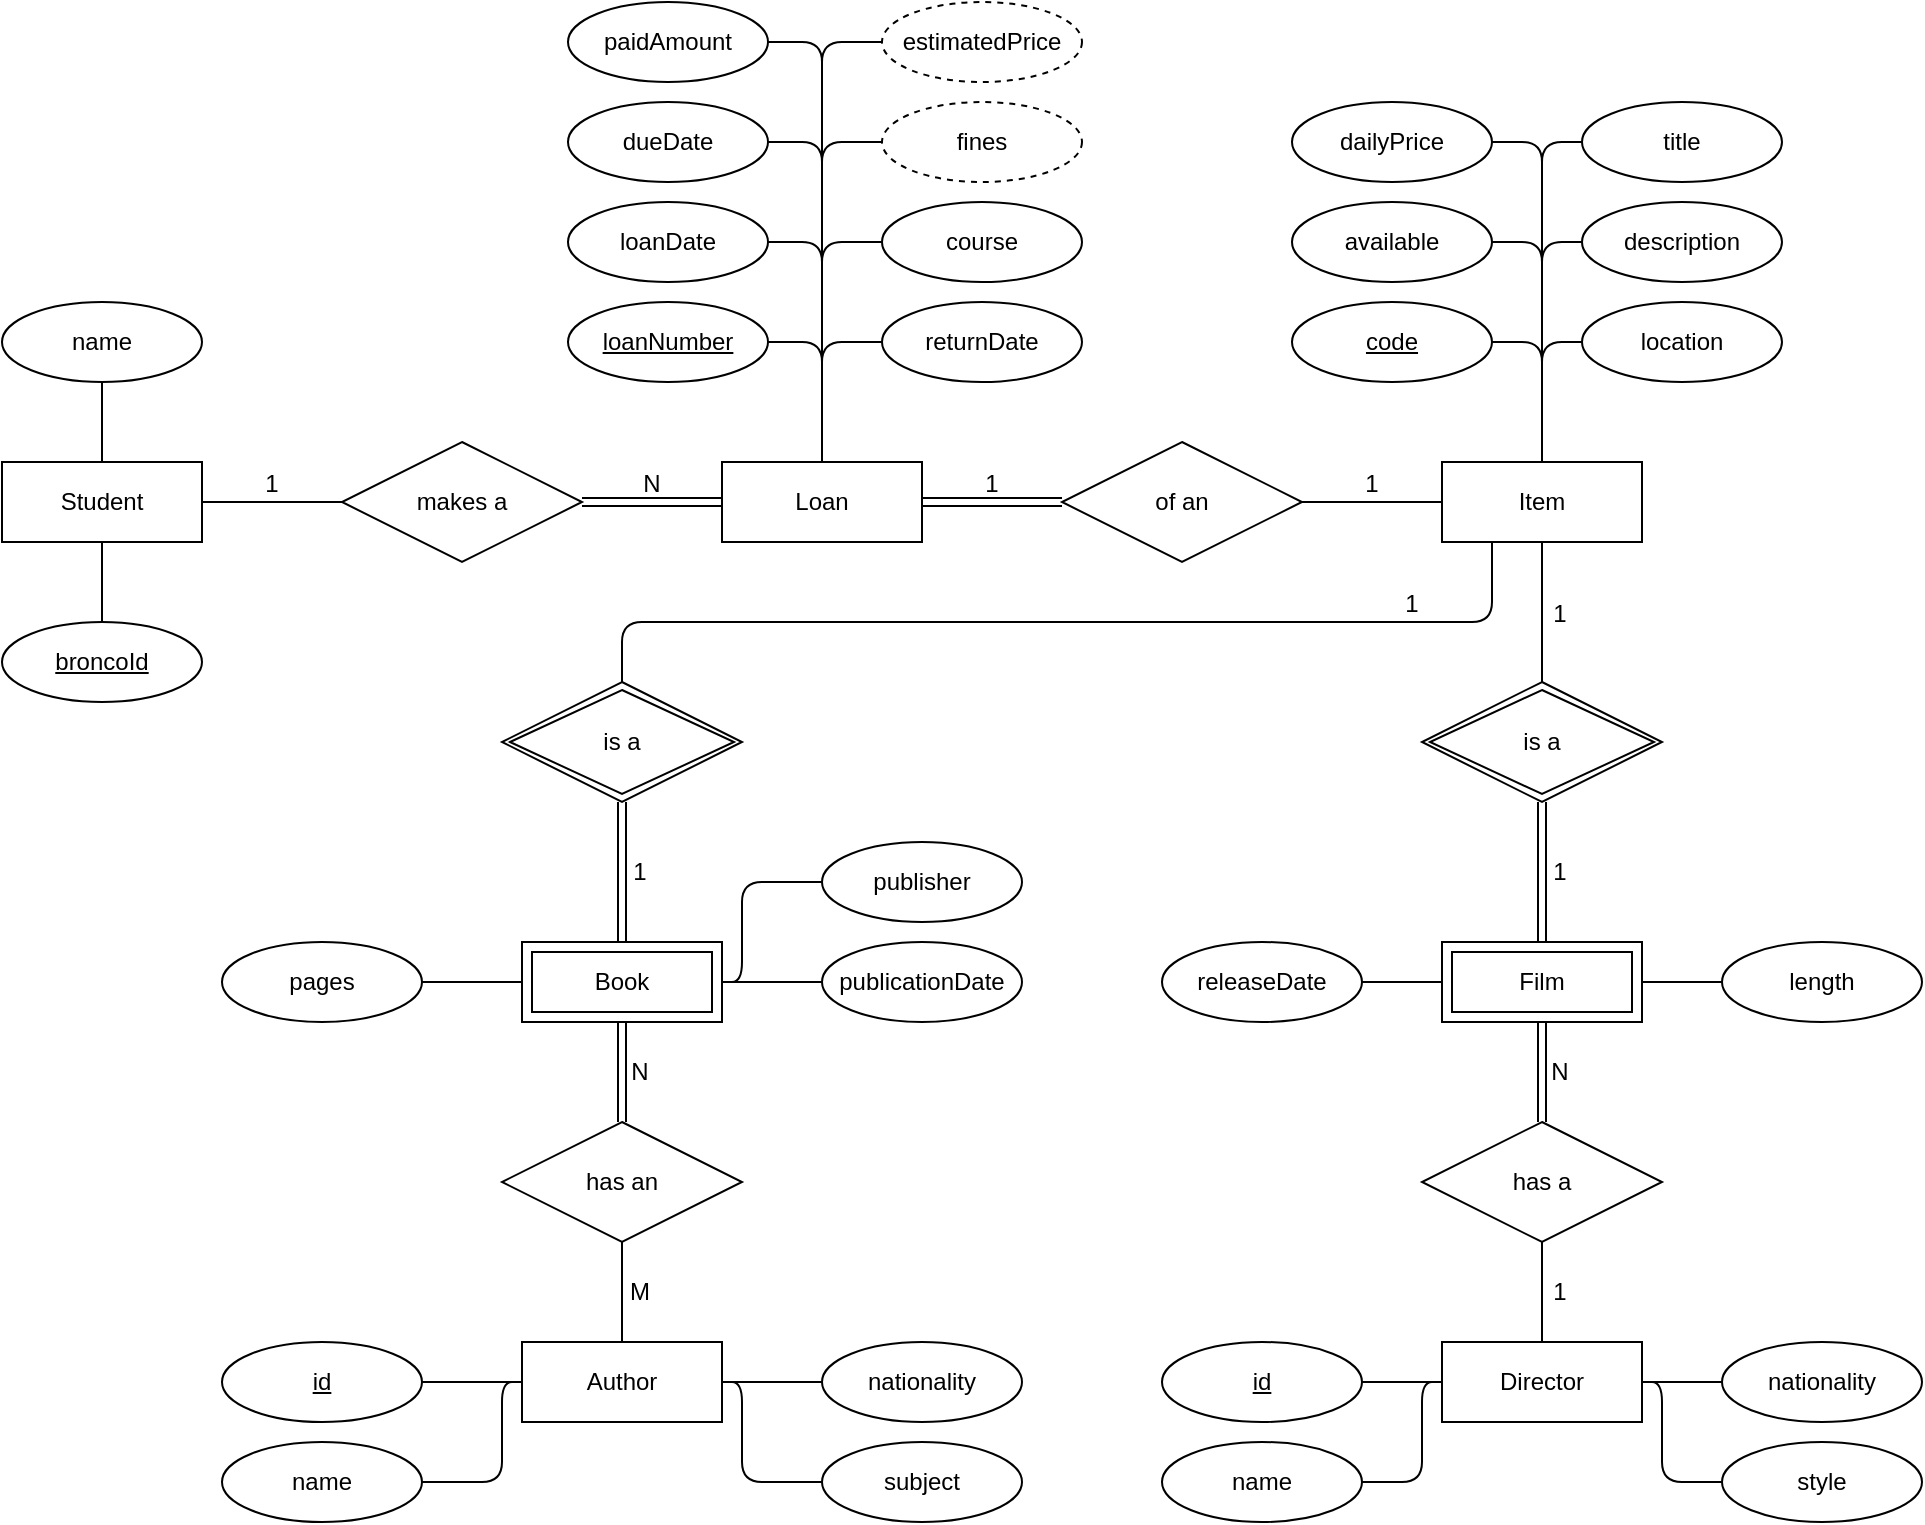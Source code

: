 <mxfile>
    <diagram id="J_V5nQeM4h36HRtE9eO1" name="Page-1">
        <mxGraphModel dx="1463" dy="2173" grid="1" gridSize="10" guides="1" tooltips="1" connect="1" arrows="1" fold="1" page="1" pageScale="1" pageWidth="850" pageHeight="1100" math="0" shadow="0">
            <root>
                <mxCell id="0"/>
                <mxCell id="1" parent="0"/>
                <mxCell id="6" style="edgeStyle=none;html=1;endArrow=none;endFill=0;" parent="1" source="2" target="3" edge="1">
                    <mxGeometry relative="1" as="geometry"/>
                </mxCell>
                <mxCell id="9" style="edgeStyle=none;html=1;endArrow=none;endFill=0;" parent="1" source="2" target="5" edge="1">
                    <mxGeometry relative="1" as="geometry"/>
                </mxCell>
                <mxCell id="36" style="edgeStyle=none;html=1;entryX=0;entryY=0.5;entryDx=0;entryDy=0;endArrow=none;endFill=0;" parent="1" source="2" target="35" edge="1">
                    <mxGeometry relative="1" as="geometry"/>
                </mxCell>
                <mxCell id="2" value="Student" style="whiteSpace=wrap;html=1;align=center;" parent="1" vertex="1">
                    <mxGeometry x="40" y="160" width="100" height="40" as="geometry"/>
                </mxCell>
                <mxCell id="3" value="name" style="ellipse;whiteSpace=wrap;html=1;align=center;" parent="1" vertex="1">
                    <mxGeometry x="40" y="80" width="100" height="40" as="geometry"/>
                </mxCell>
                <mxCell id="5" value="broncoId" style="ellipse;whiteSpace=wrap;html=1;align=center;fontStyle=4;" parent="1" vertex="1">
                    <mxGeometry x="40" y="240" width="100" height="40" as="geometry"/>
                </mxCell>
                <mxCell id="39" style="edgeStyle=none;html=1;endArrow=none;endFill=0;" parent="1" source="10" target="16" edge="1">
                    <mxGeometry relative="1" as="geometry">
                        <Array as="points">
                            <mxPoint x="450" y="-50"/>
                        </Array>
                    </mxGeometry>
                </mxCell>
                <mxCell id="59" style="edgeStyle=none;html=1;entryX=0;entryY=0.5;entryDx=0;entryDy=0;endArrow=none;endFill=0;shape=link;" parent="1" source="10" target="46" edge="1">
                    <mxGeometry relative="1" as="geometry"/>
                </mxCell>
                <mxCell id="10" value="Loan" style="whiteSpace=wrap;html=1;align=center;" parent="1" vertex="1">
                    <mxGeometry x="400" y="160" width="100" height="40" as="geometry"/>
                </mxCell>
                <mxCell id="40" style="edgeStyle=none;html=1;endArrow=none;endFill=0;" parent="1" source="11" edge="1">
                    <mxGeometry relative="1" as="geometry">
                        <mxPoint x="450" y="160" as="targetPoint"/>
                        <Array as="points">
                            <mxPoint x="450" y="100"/>
                        </Array>
                    </mxGeometry>
                </mxCell>
                <mxCell id="11" value="loanNumber" style="ellipse;whiteSpace=wrap;html=1;align=center;fontStyle=4;" parent="1" vertex="1">
                    <mxGeometry x="323" y="80" width="100" height="40" as="geometry"/>
                </mxCell>
                <mxCell id="44" style="edgeStyle=none;html=1;endArrow=none;endFill=0;" parent="1" source="12" edge="1">
                    <mxGeometry relative="1" as="geometry">
                        <mxPoint x="450" y="160" as="targetPoint"/>
                        <Array as="points">
                            <mxPoint x="450"/>
                        </Array>
                    </mxGeometry>
                </mxCell>
                <mxCell id="12" value="dueDate" style="ellipse;whiteSpace=wrap;html=1;align=center;" parent="1" vertex="1">
                    <mxGeometry x="323" y="-20" width="100" height="40" as="geometry"/>
                </mxCell>
                <mxCell id="43" style="edgeStyle=none;html=1;endArrow=none;endFill=0;" parent="1" source="13" edge="1">
                    <mxGeometry relative="1" as="geometry">
                        <mxPoint x="450" y="160" as="targetPoint"/>
                        <Array as="points">
                            <mxPoint x="450" y="50"/>
                        </Array>
                    </mxGeometry>
                </mxCell>
                <mxCell id="13" value="loanDate" style="ellipse;whiteSpace=wrap;html=1;align=center;" parent="1" vertex="1">
                    <mxGeometry x="323" y="30" width="100" height="40" as="geometry"/>
                </mxCell>
                <mxCell id="41" style="edgeStyle=none;html=1;entryX=0.5;entryY=0;entryDx=0;entryDy=0;endArrow=none;endFill=0;" parent="1" source="14" target="10" edge="1">
                    <mxGeometry relative="1" as="geometry">
                        <Array as="points">
                            <mxPoint x="450" y="100"/>
                        </Array>
                    </mxGeometry>
                </mxCell>
                <mxCell id="14" value="returnDate" style="ellipse;whiteSpace=wrap;html=1;align=center;" parent="1" vertex="1">
                    <mxGeometry x="480" y="80" width="100" height="40" as="geometry"/>
                </mxCell>
                <mxCell id="42" style="edgeStyle=none;html=1;entryX=0.5;entryY=0;entryDx=0;entryDy=0;endArrow=none;endFill=0;" parent="1" source="15" target="10" edge="1">
                    <mxGeometry relative="1" as="geometry">
                        <Array as="points">
                            <mxPoint x="450" y="50"/>
                        </Array>
                    </mxGeometry>
                </mxCell>
                <mxCell id="15" value="course" style="ellipse;whiteSpace=wrap;html=1;align=center;" parent="1" vertex="1">
                    <mxGeometry x="480" y="30" width="100" height="40" as="geometry"/>
                </mxCell>
                <mxCell id="16" value="estimatedPrice" style="ellipse;whiteSpace=wrap;html=1;align=center;dashed=1;" parent="1" vertex="1">
                    <mxGeometry x="480" y="-70" width="100" height="40" as="geometry"/>
                </mxCell>
                <mxCell id="45" style="edgeStyle=none;html=1;endArrow=none;endFill=0;" parent="1" source="17" edge="1">
                    <mxGeometry relative="1" as="geometry">
                        <mxPoint x="450" y="160" as="targetPoint"/>
                        <Array as="points">
                            <mxPoint x="450"/>
                        </Array>
                    </mxGeometry>
                </mxCell>
                <mxCell id="17" value="fines" style="ellipse;whiteSpace=wrap;html=1;align=center;dashed=1;" parent="1" vertex="1">
                    <mxGeometry x="480" y="-20" width="100" height="40" as="geometry"/>
                </mxCell>
                <mxCell id="89" style="edgeStyle=none;html=1;entryX=0;entryY=0.5;entryDx=0;entryDy=0;endArrow=none;endFill=0;" parent="1" source="19" target="22" edge="1">
                    <mxGeometry relative="1" as="geometry"/>
                </mxCell>
                <mxCell id="91" style="edgeStyle=none;html=1;entryX=0;entryY=0.5;entryDx=0;entryDy=0;endArrow=none;endFill=0;" parent="1" source="19" target="23" edge="1">
                    <mxGeometry relative="1" as="geometry">
                        <Array as="points">
                            <mxPoint x="410" y="620"/>
                            <mxPoint x="410" y="670"/>
                        </Array>
                    </mxGeometry>
                </mxCell>
                <mxCell id="19" value="Author" style="whiteSpace=wrap;html=1;align=center;" parent="1" vertex="1">
                    <mxGeometry x="300" y="600" width="100" height="40" as="geometry"/>
                </mxCell>
                <mxCell id="84" style="edgeStyle=none;html=1;endArrow=none;endFill=0;" parent="1" source="20" target="25" edge="1">
                    <mxGeometry relative="1" as="geometry"/>
                </mxCell>
                <mxCell id="85" style="edgeStyle=none;html=1;endArrow=none;endFill=0;" parent="1" source="20" target="28" edge="1">
                    <mxGeometry relative="1" as="geometry"/>
                </mxCell>
                <mxCell id="86" style="edgeStyle=none;html=1;entryX=1;entryY=0.5;entryDx=0;entryDy=0;endArrow=none;endFill=0;" parent="1" source="20" target="24" edge="1">
                    <mxGeometry relative="1" as="geometry">
                        <Array as="points">
                            <mxPoint x="750" y="620"/>
                            <mxPoint x="750" y="670"/>
                        </Array>
                    </mxGeometry>
                </mxCell>
                <mxCell id="87" style="edgeStyle=none;html=1;entryX=0;entryY=0.5;entryDx=0;entryDy=0;endArrow=none;endFill=0;" parent="1" source="20" target="26" edge="1">
                    <mxGeometry relative="1" as="geometry">
                        <Array as="points">
                            <mxPoint x="870" y="620"/>
                            <mxPoint x="870" y="670"/>
                        </Array>
                    </mxGeometry>
                </mxCell>
                <mxCell id="20" value="Director" style="whiteSpace=wrap;html=1;align=center;" parent="1" vertex="1">
                    <mxGeometry x="760" y="600" width="100" height="40" as="geometry"/>
                </mxCell>
                <mxCell id="90" style="edgeStyle=none;html=1;entryX=0;entryY=0.5;entryDx=0;entryDy=0;endArrow=none;endFill=0;" parent="1" source="21" target="19" edge="1">
                    <mxGeometry relative="1" as="geometry">
                        <Array as="points">
                            <mxPoint x="290" y="670"/>
                            <mxPoint x="290" y="620"/>
                        </Array>
                    </mxGeometry>
                </mxCell>
                <mxCell id="21" value="name" style="ellipse;whiteSpace=wrap;html=1;align=center;" parent="1" vertex="1">
                    <mxGeometry x="150" y="650" width="100" height="40" as="geometry"/>
                </mxCell>
                <mxCell id="22" value="nationality" style="ellipse;whiteSpace=wrap;html=1;align=center;" parent="1" vertex="1">
                    <mxGeometry x="450" y="600" width="100" height="40" as="geometry"/>
                </mxCell>
                <mxCell id="23" value="subject" style="ellipse;whiteSpace=wrap;html=1;align=center;" parent="1" vertex="1">
                    <mxGeometry x="450" y="650" width="100" height="40" as="geometry"/>
                </mxCell>
                <mxCell id="24" value="name" style="ellipse;whiteSpace=wrap;html=1;align=center;" parent="1" vertex="1">
                    <mxGeometry x="620" y="650" width="100" height="40" as="geometry"/>
                </mxCell>
                <mxCell id="25" value="nationality" style="ellipse;whiteSpace=wrap;html=1;align=center;" parent="1" vertex="1">
                    <mxGeometry x="900" y="600" width="100" height="40" as="geometry"/>
                </mxCell>
                <mxCell id="26" value="style" style="ellipse;whiteSpace=wrap;html=1;align=center;" parent="1" vertex="1">
                    <mxGeometry x="900" y="650" width="100" height="40" as="geometry"/>
                </mxCell>
                <mxCell id="88" style="edgeStyle=none;html=1;endArrow=none;endFill=0;" parent="1" source="27" target="19" edge="1">
                    <mxGeometry relative="1" as="geometry"/>
                </mxCell>
                <mxCell id="27" value="id" style="ellipse;whiteSpace=wrap;html=1;align=center;fontStyle=4;" parent="1" vertex="1">
                    <mxGeometry x="150" y="600" width="100" height="40" as="geometry"/>
                </mxCell>
                <mxCell id="28" value="id" style="ellipse;whiteSpace=wrap;html=1;align=center;fontStyle=4;" parent="1" vertex="1">
                    <mxGeometry x="620" y="600" width="100" height="40" as="geometry"/>
                </mxCell>
                <mxCell id="53" style="edgeStyle=none;html=1;entryX=1;entryY=0.5;entryDx=0;entryDy=0;endArrow=none;endFill=0;" parent="1" source="30" target="47" edge="1">
                    <mxGeometry relative="1" as="geometry">
                        <Array as="points">
                            <mxPoint x="810" y="100"/>
                        </Array>
                    </mxGeometry>
                </mxCell>
                <mxCell id="54" style="edgeStyle=none;html=1;entryX=0;entryY=0.5;entryDx=0;entryDy=0;endArrow=none;endFill=0;" parent="1" source="30" target="51" edge="1">
                    <mxGeometry relative="1" as="geometry">
                        <Array as="points">
                            <mxPoint x="810" y="100"/>
                        </Array>
                    </mxGeometry>
                </mxCell>
                <mxCell id="30" value="Item" style="whiteSpace=wrap;html=1;align=center;" parent="1" vertex="1">
                    <mxGeometry x="760" y="160" width="100" height="40" as="geometry"/>
                </mxCell>
                <mxCell id="71" style="edgeStyle=none;html=1;entryX=0.5;entryY=1;entryDx=0;entryDy=0;endArrow=none;endFill=0;shape=link;" parent="1" source="33" target="68" edge="1">
                    <mxGeometry relative="1" as="geometry"/>
                </mxCell>
                <mxCell id="76" style="edgeStyle=none;html=1;entryX=0;entryY=0.5;entryDx=0;entryDy=0;endArrow=none;endFill=0;" parent="1" source="33" target="74" edge="1">
                    <mxGeometry relative="1" as="geometry"/>
                </mxCell>
                <mxCell id="77" style="edgeStyle=none;html=1;entryX=0;entryY=0.5;entryDx=0;entryDy=0;endArrow=none;endFill=0;" parent="1" source="33" target="73" edge="1">
                    <mxGeometry relative="1" as="geometry">
                        <Array as="points">
                            <mxPoint x="410" y="420"/>
                            <mxPoint x="410" y="370"/>
                        </Array>
                    </mxGeometry>
                </mxCell>
                <mxCell id="79" style="edgeStyle=none;html=1;endArrow=none;endFill=0;shape=link;" parent="1" source="33" target="78" edge="1">
                    <mxGeometry relative="1" as="geometry"/>
                </mxCell>
                <mxCell id="33" value="Book" style="shape=ext;margin=3;double=1;whiteSpace=wrap;html=1;align=center;" parent="1" vertex="1">
                    <mxGeometry x="300" y="400" width="100" height="40" as="geometry"/>
                </mxCell>
                <mxCell id="66" style="edgeStyle=none;html=1;endArrow=none;endFill=0;" parent="1" source="34" target="65" edge="1">
                    <mxGeometry relative="1" as="geometry"/>
                </mxCell>
                <mxCell id="67" style="edgeStyle=none;html=1;endArrow=none;endFill=0;" parent="1" source="34" target="64" edge="1">
                    <mxGeometry relative="1" as="geometry"/>
                </mxCell>
                <mxCell id="82" style="edgeStyle=none;html=1;endArrow=none;endFill=0;shape=link;" parent="1" source="34" target="81" edge="1">
                    <mxGeometry relative="1" as="geometry"/>
                </mxCell>
                <mxCell id="34" value="Film" style="shape=ext;margin=3;double=1;whiteSpace=wrap;html=1;align=center;" parent="1" vertex="1">
                    <mxGeometry x="760" y="400" width="100" height="40" as="geometry"/>
                </mxCell>
                <mxCell id="37" style="edgeStyle=none;html=1;endArrow=none;endFill=0;shape=link;" parent="1" source="35" target="10" edge="1">
                    <mxGeometry relative="1" as="geometry"/>
                </mxCell>
                <mxCell id="35" value="makes a" style="shape=rhombus;perimeter=rhombusPerimeter;whiteSpace=wrap;html=1;align=center;" parent="1" vertex="1">
                    <mxGeometry x="210" y="150" width="120" height="60" as="geometry"/>
                </mxCell>
                <mxCell id="60" style="edgeStyle=none;html=1;entryX=0;entryY=0.5;entryDx=0;entryDy=0;endArrow=none;endFill=0;" parent="1" source="46" target="30" edge="1">
                    <mxGeometry relative="1" as="geometry"/>
                </mxCell>
                <mxCell id="46" value="of an" style="shape=rhombus;perimeter=rhombusPerimeter;whiteSpace=wrap;html=1;align=center;" parent="1" vertex="1">
                    <mxGeometry x="570" y="150" width="120" height="60" as="geometry"/>
                </mxCell>
                <mxCell id="47" value="code" style="ellipse;whiteSpace=wrap;html=1;align=center;fontStyle=4;" parent="1" vertex="1">
                    <mxGeometry x="685" y="80" width="100" height="40" as="geometry"/>
                </mxCell>
                <mxCell id="55" style="edgeStyle=none;html=1;entryX=0.5;entryY=0;entryDx=0;entryDy=0;endArrow=none;endFill=0;" parent="1" source="48" target="30" edge="1">
                    <mxGeometry relative="1" as="geometry">
                        <Array as="points">
                            <mxPoint x="810" y="50"/>
                        </Array>
                    </mxGeometry>
                </mxCell>
                <mxCell id="48" value="available" style="ellipse;whiteSpace=wrap;html=1;align=center;" parent="1" vertex="1">
                    <mxGeometry x="685" y="30" width="100" height="40" as="geometry"/>
                </mxCell>
                <mxCell id="58" style="edgeStyle=none;html=1;endArrow=none;endFill=0;" parent="1" source="49" edge="1">
                    <mxGeometry relative="1" as="geometry">
                        <mxPoint x="810" y="160" as="targetPoint"/>
                        <Array as="points">
                            <mxPoint x="810"/>
                        </Array>
                    </mxGeometry>
                </mxCell>
                <mxCell id="49" value="title" style="ellipse;whiteSpace=wrap;html=1;align=center;" parent="1" vertex="1">
                    <mxGeometry x="830" y="-20" width="100" height="40" as="geometry"/>
                </mxCell>
                <mxCell id="56" style="edgeStyle=none;html=1;endArrow=none;endFill=0;" parent="1" source="50" edge="1">
                    <mxGeometry relative="1" as="geometry">
                        <mxPoint x="810" y="160" as="targetPoint"/>
                        <Array as="points">
                            <mxPoint x="810" y="50"/>
                        </Array>
                    </mxGeometry>
                </mxCell>
                <mxCell id="50" value="description" style="ellipse;whiteSpace=wrap;html=1;align=center;" parent="1" vertex="1">
                    <mxGeometry x="830" y="30" width="100" height="40" as="geometry"/>
                </mxCell>
                <mxCell id="51" value="location" style="ellipse;whiteSpace=wrap;html=1;align=center;" parent="1" vertex="1">
                    <mxGeometry x="830" y="80" width="100" height="40" as="geometry"/>
                </mxCell>
                <mxCell id="57" style="edgeStyle=none;html=1;endArrow=none;endFill=0;" parent="1" source="52" edge="1">
                    <mxGeometry relative="1" as="geometry">
                        <mxPoint x="810" y="160" as="targetPoint"/>
                        <Array as="points">
                            <mxPoint x="810"/>
                        </Array>
                    </mxGeometry>
                </mxCell>
                <mxCell id="52" value="dailyPrice" style="ellipse;whiteSpace=wrap;html=1;align=center;" parent="1" vertex="1">
                    <mxGeometry x="685" y="-20" width="100" height="40" as="geometry"/>
                </mxCell>
                <mxCell id="62" style="edgeStyle=none;html=1;endArrow=none;endFill=0;shape=link;" parent="1" source="61" target="34" edge="1">
                    <mxGeometry relative="1" as="geometry"/>
                </mxCell>
                <mxCell id="63" style="edgeStyle=none;html=1;endArrow=none;endFill=0;" parent="1" source="61" target="30" edge="1">
                    <mxGeometry relative="1" as="geometry"/>
                </mxCell>
                <mxCell id="61" value="is a" style="shape=rhombus;double=1;perimeter=rhombusPerimeter;whiteSpace=wrap;html=1;align=center;" parent="1" vertex="1">
                    <mxGeometry x="750" y="270" width="120" height="60" as="geometry"/>
                </mxCell>
                <mxCell id="64" value="releaseDate" style="ellipse;whiteSpace=wrap;html=1;align=center;" parent="1" vertex="1">
                    <mxGeometry x="620" y="400" width="100" height="40" as="geometry"/>
                </mxCell>
                <mxCell id="65" value="length" style="ellipse;whiteSpace=wrap;html=1;align=center;" parent="1" vertex="1">
                    <mxGeometry x="900" y="400" width="100" height="40" as="geometry"/>
                </mxCell>
                <mxCell id="70" style="edgeStyle=none;html=1;entryX=0.25;entryY=1;entryDx=0;entryDy=0;endArrow=none;endFill=0;" parent="1" source="68" target="30" edge="1">
                    <mxGeometry relative="1" as="geometry">
                        <Array as="points">
                            <mxPoint x="350" y="240"/>
                            <mxPoint x="785" y="240"/>
                        </Array>
                    </mxGeometry>
                </mxCell>
                <mxCell id="68" value="is a" style="shape=rhombus;double=1;perimeter=rhombusPerimeter;whiteSpace=wrap;html=1;align=center;" parent="1" vertex="1">
                    <mxGeometry x="290" y="270" width="120" height="60" as="geometry"/>
                </mxCell>
                <mxCell id="75" style="edgeStyle=none;html=1;endArrow=none;endFill=0;" parent="1" source="72" target="33" edge="1">
                    <mxGeometry relative="1" as="geometry"/>
                </mxCell>
                <mxCell id="72" value="pages" style="ellipse;whiteSpace=wrap;html=1;align=center;" parent="1" vertex="1">
                    <mxGeometry x="150" y="400" width="100" height="40" as="geometry"/>
                </mxCell>
                <mxCell id="73" value="publisher" style="ellipse;whiteSpace=wrap;html=1;align=center;" parent="1" vertex="1">
                    <mxGeometry x="450" y="350" width="100" height="40" as="geometry"/>
                </mxCell>
                <mxCell id="74" value="publicationDate" style="ellipse;whiteSpace=wrap;html=1;align=center;" parent="1" vertex="1">
                    <mxGeometry x="450" y="400" width="100" height="40" as="geometry"/>
                </mxCell>
                <mxCell id="80" style="edgeStyle=none;html=1;endArrow=none;endFill=0;" parent="1" source="78" target="19" edge="1">
                    <mxGeometry relative="1" as="geometry"/>
                </mxCell>
                <mxCell id="78" value="has an" style="shape=rhombus;perimeter=rhombusPerimeter;whiteSpace=wrap;html=1;align=center;" parent="1" vertex="1">
                    <mxGeometry x="290" y="490" width="120" height="60" as="geometry"/>
                </mxCell>
                <mxCell id="83" style="edgeStyle=none;html=1;endArrow=none;endFill=0;" parent="1" source="81" target="20" edge="1">
                    <mxGeometry relative="1" as="geometry"/>
                </mxCell>
                <mxCell id="81" value="has a" style="shape=rhombus;perimeter=rhombusPerimeter;whiteSpace=wrap;html=1;align=center;" parent="1" vertex="1">
                    <mxGeometry x="750" y="490" width="120" height="60" as="geometry"/>
                </mxCell>
                <mxCell id="92" value="1" style="text;html=1;strokeColor=none;fillColor=none;align=center;verticalAlign=middle;whiteSpace=wrap;rounded=0;" parent="1" vertex="1">
                    <mxGeometry x="160" y="166" width="30" height="10" as="geometry"/>
                </mxCell>
                <mxCell id="93" value="N" style="text;html=1;strokeColor=none;fillColor=none;align=center;verticalAlign=middle;whiteSpace=wrap;rounded=0;" parent="1" vertex="1">
                    <mxGeometry x="350" y="166" width="30" height="10" as="geometry"/>
                </mxCell>
                <mxCell id="94" value="1" style="text;html=1;strokeColor=none;fillColor=none;align=center;verticalAlign=middle;whiteSpace=wrap;rounded=0;" parent="1" vertex="1">
                    <mxGeometry x="520" y="166" width="30" height="10" as="geometry"/>
                </mxCell>
                <mxCell id="95" value="1" style="text;html=1;strokeColor=none;fillColor=none;align=center;verticalAlign=middle;whiteSpace=wrap;rounded=0;" parent="1" vertex="1">
                    <mxGeometry x="710" y="166" width="30" height="10" as="geometry"/>
                </mxCell>
                <mxCell id="96" value="1" style="text;html=1;strokeColor=none;fillColor=none;align=center;verticalAlign=middle;whiteSpace=wrap;rounded=0;" parent="1" vertex="1">
                    <mxGeometry x="730" y="226" width="30" height="10" as="geometry"/>
                </mxCell>
                <mxCell id="97" value="1" style="text;html=1;strokeColor=none;fillColor=none;align=center;verticalAlign=middle;whiteSpace=wrap;rounded=0;" parent="1" vertex="1">
                    <mxGeometry x="804" y="231" width="30" height="10" as="geometry"/>
                </mxCell>
                <mxCell id="98" value="1" style="text;html=1;strokeColor=none;fillColor=none;align=center;verticalAlign=middle;whiteSpace=wrap;rounded=0;" parent="1" vertex="1">
                    <mxGeometry x="344" y="360" width="30" height="10" as="geometry"/>
                </mxCell>
                <mxCell id="99" value="1" style="text;html=1;strokeColor=none;fillColor=none;align=center;verticalAlign=middle;whiteSpace=wrap;rounded=0;" parent="1" vertex="1">
                    <mxGeometry x="804" y="360" width="30" height="10" as="geometry"/>
                </mxCell>
                <mxCell id="100" value="N" style="text;html=1;strokeColor=none;fillColor=none;align=center;verticalAlign=middle;whiteSpace=wrap;rounded=0;" parent="1" vertex="1">
                    <mxGeometry x="804" y="460" width="30" height="10" as="geometry"/>
                </mxCell>
                <mxCell id="101" value="1" style="text;html=1;strokeColor=none;fillColor=none;align=center;verticalAlign=middle;whiteSpace=wrap;rounded=0;" parent="1" vertex="1">
                    <mxGeometry x="804" y="570" width="30" height="10" as="geometry"/>
                </mxCell>
                <mxCell id="102" value="N" style="text;html=1;strokeColor=none;fillColor=none;align=center;verticalAlign=middle;whiteSpace=wrap;rounded=0;" parent="1" vertex="1">
                    <mxGeometry x="344" y="460" width="30" height="10" as="geometry"/>
                </mxCell>
                <mxCell id="103" value="M" style="text;html=1;strokeColor=none;fillColor=none;align=center;verticalAlign=middle;whiteSpace=wrap;rounded=0;" parent="1" vertex="1">
                    <mxGeometry x="344" y="570" width="30" height="10" as="geometry"/>
                </mxCell>
                <mxCell id="105" style="edgeStyle=none;html=1;entryX=0.5;entryY=0;entryDx=0;entryDy=0;endArrow=none;endFill=0;" edge="1" parent="1" source="104" target="10">
                    <mxGeometry relative="1" as="geometry">
                        <Array as="points">
                            <mxPoint x="450" y="-50"/>
                        </Array>
                    </mxGeometry>
                </mxCell>
                <mxCell id="104" value="paidAmount" style="ellipse;whiteSpace=wrap;html=1;align=center;" vertex="1" parent="1">
                    <mxGeometry x="323" y="-70" width="100" height="40" as="geometry"/>
                </mxCell>
            </root>
        </mxGraphModel>
    </diagram>
</mxfile>